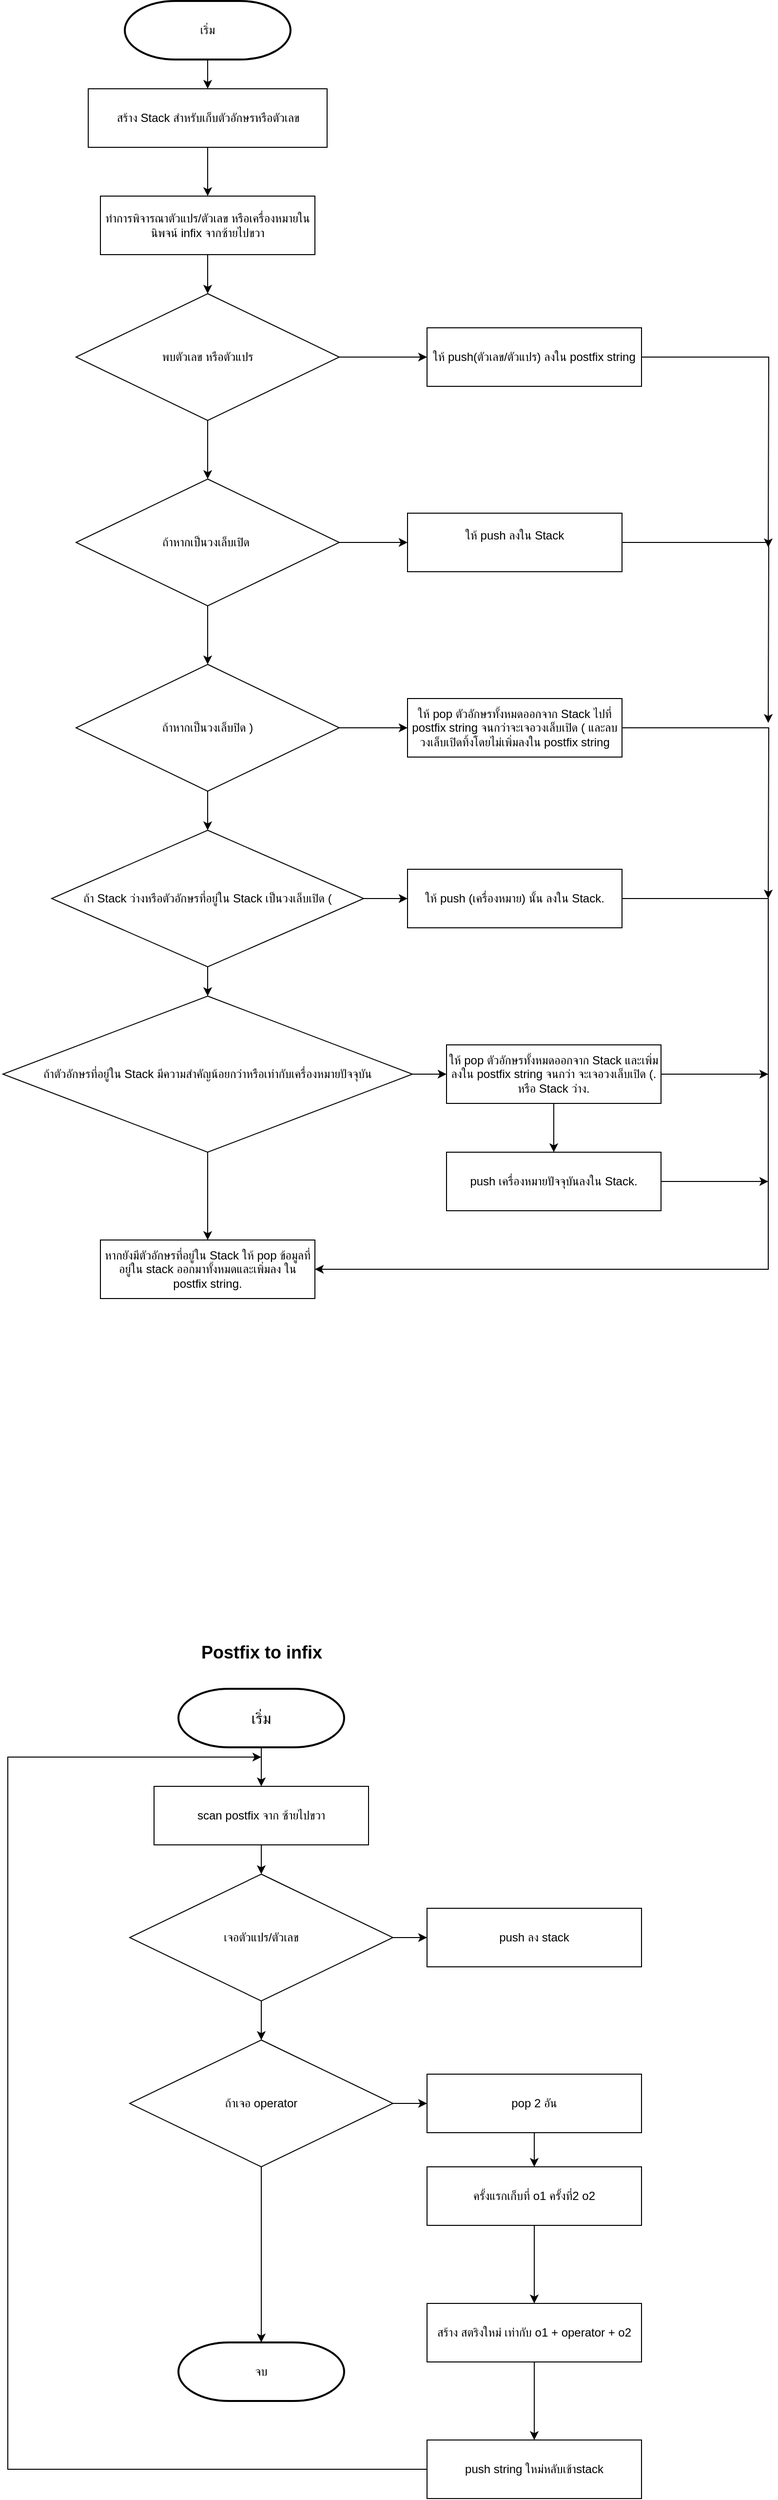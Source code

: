 <mxfile version="25.0.2">
  <diagram name="Page-1" id="eVRXI3AuACHDVK-QeIrH">
    <mxGraphModel dx="2333" dy="1398" grid="1" gridSize="10" guides="1" tooltips="1" connect="1" arrows="1" fold="1" page="1" pageScale="1" pageWidth="1200" pageHeight="1920" math="0" shadow="0">
      <root>
        <mxCell id="0" />
        <mxCell id="1" parent="0" />
        <mxCell id="YQ3extNCG8ojAPRhTKHn-3" value="" style="edgeStyle=orthogonalEdgeStyle;rounded=0;orthogonalLoop=1;jettySize=auto;html=1;" edge="1" parent="1" source="YQ3extNCG8ojAPRhTKHn-1" target="YQ3extNCG8ojAPRhTKHn-2">
          <mxGeometry relative="1" as="geometry" />
        </mxCell>
        <mxCell id="YQ3extNCG8ojAPRhTKHn-1" value="เริ่ม" style="strokeWidth=2;html=1;shape=mxgraph.flowchart.terminator;whiteSpace=wrap;" vertex="1" parent="1">
          <mxGeometry x="450" y="300" width="170" height="60" as="geometry" />
        </mxCell>
        <mxCell id="YQ3extNCG8ojAPRhTKHn-5" value="" style="edgeStyle=orthogonalEdgeStyle;rounded=0;orthogonalLoop=1;jettySize=auto;html=1;" edge="1" parent="1" source="YQ3extNCG8ojAPRhTKHn-2" target="YQ3extNCG8ojAPRhTKHn-4">
          <mxGeometry relative="1" as="geometry" />
        </mxCell>
        <mxCell id="YQ3extNCG8ojAPRhTKHn-2" value="สร้าง Stack สำหรับเก็บตัวอักษรหรือตัวเลข" style="whiteSpace=wrap;html=1;strokeWidth=1;" vertex="1" parent="1">
          <mxGeometry x="412.5" y="390" width="245" height="60" as="geometry" />
        </mxCell>
        <mxCell id="YQ3extNCG8ojAPRhTKHn-7" value="" style="edgeStyle=orthogonalEdgeStyle;rounded=0;orthogonalLoop=1;jettySize=auto;html=1;" edge="1" parent="1" source="YQ3extNCG8ojAPRhTKHn-4" target="YQ3extNCG8ojAPRhTKHn-6">
          <mxGeometry relative="1" as="geometry" />
        </mxCell>
        <mxCell id="YQ3extNCG8ojAPRhTKHn-4" value="ทำการพิจารณาตัวแปร/ตัวเลข หรือเครื่องหมายในนิพจน์ infix จากซ้ายไปขวา" style="whiteSpace=wrap;html=1;strokeWidth=1;" vertex="1" parent="1">
          <mxGeometry x="425" y="500" width="220" height="60" as="geometry" />
        </mxCell>
        <mxCell id="YQ3extNCG8ojAPRhTKHn-9" value="" style="edgeStyle=orthogonalEdgeStyle;rounded=0;orthogonalLoop=1;jettySize=auto;html=1;" edge="1" parent="1" source="YQ3extNCG8ojAPRhTKHn-6" target="YQ3extNCG8ojAPRhTKHn-8">
          <mxGeometry relative="1" as="geometry" />
        </mxCell>
        <mxCell id="YQ3extNCG8ojAPRhTKHn-24" value="" style="edgeStyle=orthogonalEdgeStyle;rounded=0;orthogonalLoop=1;jettySize=auto;html=1;" edge="1" parent="1" source="YQ3extNCG8ojAPRhTKHn-6" target="YQ3extNCG8ojAPRhTKHn-10">
          <mxGeometry relative="1" as="geometry" />
        </mxCell>
        <mxCell id="YQ3extNCG8ojAPRhTKHn-6" value="พบตัวเลข หรือตัวแปร" style="rhombus;whiteSpace=wrap;html=1;" vertex="1" parent="1">
          <mxGeometry x="400" y="600.0" width="270" height="130" as="geometry" />
        </mxCell>
        <mxCell id="YQ3extNCG8ojAPRhTKHn-41" style="edgeStyle=orthogonalEdgeStyle;rounded=0;orthogonalLoop=1;jettySize=auto;html=1;" edge="1" parent="1" source="YQ3extNCG8ojAPRhTKHn-8">
          <mxGeometry relative="1" as="geometry">
            <mxPoint x="1110" y="860" as="targetPoint" />
          </mxGeometry>
        </mxCell>
        <mxCell id="YQ3extNCG8ojAPRhTKHn-8" value="ให้ push(ตัวเลข/ตัวแปร) ลงใน postfix string" style="whiteSpace=wrap;html=1;strokeWidth=1;" vertex="1" parent="1">
          <mxGeometry x="760" y="635" width="220" height="60" as="geometry" />
        </mxCell>
        <mxCell id="YQ3extNCG8ojAPRhTKHn-13" value="" style="edgeStyle=orthogonalEdgeStyle;rounded=0;orthogonalLoop=1;jettySize=auto;html=1;" edge="1" parent="1" source="YQ3extNCG8ojAPRhTKHn-10" target="YQ3extNCG8ojAPRhTKHn-12">
          <mxGeometry relative="1" as="geometry" />
        </mxCell>
        <mxCell id="YQ3extNCG8ojAPRhTKHn-25" value="" style="edgeStyle=orthogonalEdgeStyle;rounded=0;orthogonalLoop=1;jettySize=auto;html=1;" edge="1" parent="1" source="YQ3extNCG8ojAPRhTKHn-10" target="YQ3extNCG8ojAPRhTKHn-14">
          <mxGeometry relative="1" as="geometry" />
        </mxCell>
        <mxCell id="YQ3extNCG8ojAPRhTKHn-10" value="ถ้าหากเป็นวงเล็บเปิด&amp;nbsp;" style="rhombus;whiteSpace=wrap;html=1;" vertex="1" parent="1">
          <mxGeometry x="400" y="790.0" width="270" height="130" as="geometry" />
        </mxCell>
        <mxCell id="YQ3extNCG8ojAPRhTKHn-40" style="edgeStyle=orthogonalEdgeStyle;rounded=0;orthogonalLoop=1;jettySize=auto;html=1;" edge="1" parent="1" source="YQ3extNCG8ojAPRhTKHn-12">
          <mxGeometry relative="1" as="geometry">
            <mxPoint x="1110" y="1040" as="targetPoint" />
          </mxGeometry>
        </mxCell>
        <mxCell id="YQ3extNCG8ojAPRhTKHn-12" value="&#xa;&lt;span style=&quot;color: rgb(0, 0, 0); font-family: Helvetica; font-size: 12px; font-style: normal; font-variant-ligatures: normal; font-variant-caps: normal; font-weight: 400; letter-spacing: normal; orphans: 2; text-align: center; text-indent: 0px; text-transform: none; widows: 2; word-spacing: 0px; -webkit-text-stroke-width: 0px; white-space: normal; background-color: rgb(251, 251, 251); text-decoration-thickness: initial; text-decoration-style: initial; text-decoration-color: initial; display: inline !important; float: none;&quot;&gt;ให้ push ลงใน Stack&lt;/span&gt;&#xa;&#xa;" style="whiteSpace=wrap;html=1;strokeWidth=1;" vertex="1" parent="1">
          <mxGeometry x="740" y="825" width="220" height="60" as="geometry" />
        </mxCell>
        <mxCell id="YQ3extNCG8ojAPRhTKHn-17" value="" style="edgeStyle=orthogonalEdgeStyle;rounded=0;orthogonalLoop=1;jettySize=auto;html=1;" edge="1" parent="1" source="YQ3extNCG8ojAPRhTKHn-14" target="YQ3extNCG8ojAPRhTKHn-16">
          <mxGeometry relative="1" as="geometry" />
        </mxCell>
        <mxCell id="YQ3extNCG8ojAPRhTKHn-26" value="" style="edgeStyle=orthogonalEdgeStyle;rounded=0;orthogonalLoop=1;jettySize=auto;html=1;" edge="1" parent="1" source="YQ3extNCG8ojAPRhTKHn-14" target="YQ3extNCG8ojAPRhTKHn-18">
          <mxGeometry relative="1" as="geometry" />
        </mxCell>
        <mxCell id="YQ3extNCG8ojAPRhTKHn-14" value="ถ้าหากเป็นวงเล็บปิด )" style="rhombus;whiteSpace=wrap;html=1;" vertex="1" parent="1">
          <mxGeometry x="400" y="980.0" width="270" height="130" as="geometry" />
        </mxCell>
        <mxCell id="YQ3extNCG8ojAPRhTKHn-39" style="edgeStyle=orthogonalEdgeStyle;rounded=0;orthogonalLoop=1;jettySize=auto;html=1;" edge="1" parent="1" source="YQ3extNCG8ojAPRhTKHn-16">
          <mxGeometry relative="1" as="geometry">
            <mxPoint x="1110" y="1220" as="targetPoint" />
          </mxGeometry>
        </mxCell>
        <mxCell id="YQ3extNCG8ojAPRhTKHn-16" value="ให้ pop ตัวอักษรทั้งหมดออกจาก Stack ไปที่ postfix string จนกว่าจะเจอวงเล็บเปิด ( และลบวงเล็บเปิดทิ้งโดยไม่เพิ่มลงใน postfix string" style="whiteSpace=wrap;html=1;strokeWidth=1;" vertex="1" parent="1">
          <mxGeometry x="740" y="1015" width="220" height="60" as="geometry" />
        </mxCell>
        <mxCell id="YQ3extNCG8ojAPRhTKHn-21" value="" style="edgeStyle=orthogonalEdgeStyle;rounded=0;orthogonalLoop=1;jettySize=auto;html=1;" edge="1" parent="1" source="YQ3extNCG8ojAPRhTKHn-18" target="YQ3extNCG8ojAPRhTKHn-20">
          <mxGeometry relative="1" as="geometry" />
        </mxCell>
        <mxCell id="YQ3extNCG8ojAPRhTKHn-28" value="" style="edgeStyle=orthogonalEdgeStyle;rounded=0;orthogonalLoop=1;jettySize=auto;html=1;" edge="1" parent="1" source="YQ3extNCG8ojAPRhTKHn-18" target="YQ3extNCG8ojAPRhTKHn-27">
          <mxGeometry relative="1" as="geometry" />
        </mxCell>
        <mxCell id="YQ3extNCG8ojAPRhTKHn-18" value="ถ้า Stack ว่างหรือตัวอักษรที่อยู่ใน Stack เป็นวงเล็บเปิด (" style="rhombus;whiteSpace=wrap;html=1;" vertex="1" parent="1">
          <mxGeometry x="375" y="1150" width="320" height="140" as="geometry" />
        </mxCell>
        <mxCell id="YQ3extNCG8ojAPRhTKHn-36" style="edgeStyle=orthogonalEdgeStyle;rounded=0;orthogonalLoop=1;jettySize=auto;html=1;entryX=1;entryY=0.5;entryDx=0;entryDy=0;" edge="1" parent="1" source="YQ3extNCG8ojAPRhTKHn-20" target="YQ3extNCG8ojAPRhTKHn-33">
          <mxGeometry relative="1" as="geometry">
            <Array as="points">
              <mxPoint x="1110" y="1220" />
              <mxPoint x="1110" y="1600" />
            </Array>
          </mxGeometry>
        </mxCell>
        <mxCell id="YQ3extNCG8ojAPRhTKHn-20" value="ให้ push (เครื่องหมาย) นั้น ลงใน Stack." style="whiteSpace=wrap;html=1;strokeWidth=1;" vertex="1" parent="1">
          <mxGeometry x="740" y="1190" width="220" height="60" as="geometry" />
        </mxCell>
        <mxCell id="YQ3extNCG8ojAPRhTKHn-30" value="" style="edgeStyle=orthogonalEdgeStyle;rounded=0;orthogonalLoop=1;jettySize=auto;html=1;" edge="1" parent="1" source="YQ3extNCG8ojAPRhTKHn-27" target="YQ3extNCG8ojAPRhTKHn-29">
          <mxGeometry relative="1" as="geometry" />
        </mxCell>
        <mxCell id="YQ3extNCG8ojAPRhTKHn-34" value="" style="edgeStyle=orthogonalEdgeStyle;rounded=0;orthogonalLoop=1;jettySize=auto;html=1;" edge="1" parent="1" source="YQ3extNCG8ojAPRhTKHn-27" target="YQ3extNCG8ojAPRhTKHn-33">
          <mxGeometry relative="1" as="geometry" />
        </mxCell>
        <mxCell id="YQ3extNCG8ojAPRhTKHn-27" value="ถ้าตัวอักษรที่อยู่ใน Stack มีความสำคัญน้อยกว่าหรือเท่ากับเครื่องหมายปัจจุบัน" style="rhombus;whiteSpace=wrap;html=1;" vertex="1" parent="1">
          <mxGeometry x="325" y="1320" width="420" height="160" as="geometry" />
        </mxCell>
        <mxCell id="YQ3extNCG8ojAPRhTKHn-32" value="" style="edgeStyle=orthogonalEdgeStyle;rounded=0;orthogonalLoop=1;jettySize=auto;html=1;" edge="1" parent="1" source="YQ3extNCG8ojAPRhTKHn-29" target="YQ3extNCG8ojAPRhTKHn-31">
          <mxGeometry relative="1" as="geometry" />
        </mxCell>
        <mxCell id="YQ3extNCG8ojAPRhTKHn-37" style="edgeStyle=orthogonalEdgeStyle;rounded=0;orthogonalLoop=1;jettySize=auto;html=1;" edge="1" parent="1" source="YQ3extNCG8ojAPRhTKHn-29">
          <mxGeometry relative="1" as="geometry">
            <mxPoint x="1110" y="1400" as="targetPoint" />
          </mxGeometry>
        </mxCell>
        <mxCell id="YQ3extNCG8ojAPRhTKHn-29" value="ให้ pop ตัวอักษรทั้งหมดออกจาก Stack และเพิ่มลงใน postfix string จนกว่า จะเจอวงเล็บเปิด (. หรือ Stack ว่าง." style="whiteSpace=wrap;html=1;strokeWidth=1;" vertex="1" parent="1">
          <mxGeometry x="780" y="1370" width="220" height="60" as="geometry" />
        </mxCell>
        <mxCell id="YQ3extNCG8ojAPRhTKHn-38" style="edgeStyle=orthogonalEdgeStyle;rounded=0;orthogonalLoop=1;jettySize=auto;html=1;" edge="1" parent="1" source="YQ3extNCG8ojAPRhTKHn-31">
          <mxGeometry relative="1" as="geometry">
            <mxPoint x="1110" y="1510" as="targetPoint" />
          </mxGeometry>
        </mxCell>
        <mxCell id="YQ3extNCG8ojAPRhTKHn-31" value="push เครื่องหมายปัจจุบันลงใน Stack." style="whiteSpace=wrap;html=1;strokeWidth=1;" vertex="1" parent="1">
          <mxGeometry x="780" y="1480" width="220" height="60" as="geometry" />
        </mxCell>
        <mxCell id="YQ3extNCG8ojAPRhTKHn-33" value="หากยังมีตัวอักษรที่อยู่ใน Stack ให้ pop ข้อมูลที่อยู่ใน stack ออกมาทั้งหมดและเพิ่มลง ใน postfix string." style="whiteSpace=wrap;html=1;strokeWidth=1;" vertex="1" parent="1">
          <mxGeometry x="425" y="1570" width="220" height="60" as="geometry" />
        </mxCell>
        <mxCell id="YQ3extNCG8ojAPRhTKHn-46" value="" style="edgeStyle=orthogonalEdgeStyle;rounded=0;orthogonalLoop=1;jettySize=auto;html=1;" edge="1" parent="1" source="YQ3extNCG8ojAPRhTKHn-42" target="YQ3extNCG8ojAPRhTKHn-45">
          <mxGeometry relative="1" as="geometry" />
        </mxCell>
        <mxCell id="YQ3extNCG8ojAPRhTKHn-42" value="เริ่ม" style="strokeWidth=2;html=1;shape=mxgraph.flowchart.terminator;whiteSpace=wrap;fontSize=16;" vertex="1" parent="1">
          <mxGeometry x="505" y="2030" width="170" height="60" as="geometry" />
        </mxCell>
        <mxCell id="YQ3extNCG8ojAPRhTKHn-44" value="Postfix to infix" style="text;html=1;align=center;verticalAlign=middle;resizable=0;points=[];autosize=1;strokeColor=none;fillColor=none;fontSize=18;fontStyle=1" vertex="1" parent="1">
          <mxGeometry x="525" y="1973" width="130" height="40" as="geometry" />
        </mxCell>
        <mxCell id="YQ3extNCG8ojAPRhTKHn-48" value="" style="edgeStyle=orthogonalEdgeStyle;rounded=0;orthogonalLoop=1;jettySize=auto;html=1;" edge="1" parent="1" source="YQ3extNCG8ojAPRhTKHn-45" target="YQ3extNCG8ojAPRhTKHn-47">
          <mxGeometry relative="1" as="geometry" />
        </mxCell>
        <mxCell id="YQ3extNCG8ojAPRhTKHn-45" value="scan postfix จาก ซ้ายไปขวา" style="whiteSpace=wrap;html=1;strokeWidth=1;" vertex="1" parent="1">
          <mxGeometry x="480" y="2130" width="220" height="60" as="geometry" />
        </mxCell>
        <mxCell id="YQ3extNCG8ojAPRhTKHn-50" value="" style="edgeStyle=orthogonalEdgeStyle;rounded=0;orthogonalLoop=1;jettySize=auto;html=1;" edge="1" parent="1" source="YQ3extNCG8ojAPRhTKHn-47" target="YQ3extNCG8ojAPRhTKHn-49">
          <mxGeometry relative="1" as="geometry" />
        </mxCell>
        <mxCell id="YQ3extNCG8ojAPRhTKHn-52" value="" style="edgeStyle=orthogonalEdgeStyle;rounded=0;orthogonalLoop=1;jettySize=auto;html=1;" edge="1" parent="1" source="YQ3extNCG8ojAPRhTKHn-47" target="YQ3extNCG8ojAPRhTKHn-51">
          <mxGeometry relative="1" as="geometry" />
        </mxCell>
        <mxCell id="YQ3extNCG8ojAPRhTKHn-47" value="เจอตัวแปร/ตัวเลข" style="rhombus;whiteSpace=wrap;html=1;" vertex="1" parent="1">
          <mxGeometry x="455" y="2220" width="270" height="130" as="geometry" />
        </mxCell>
        <mxCell id="YQ3extNCG8ojAPRhTKHn-49" value="push ลง stack" style="whiteSpace=wrap;html=1;strokeWidth=1;" vertex="1" parent="1">
          <mxGeometry x="760" y="2255" width="220" height="60" as="geometry" />
        </mxCell>
        <mxCell id="YQ3extNCG8ojAPRhTKHn-54" value="" style="edgeStyle=orthogonalEdgeStyle;rounded=0;orthogonalLoop=1;jettySize=auto;html=1;" edge="1" parent="1" source="YQ3extNCG8ojAPRhTKHn-51" target="YQ3extNCG8ojAPRhTKHn-53">
          <mxGeometry relative="1" as="geometry" />
        </mxCell>
        <mxCell id="YQ3extNCG8ojAPRhTKHn-67" value="" style="edgeStyle=orthogonalEdgeStyle;rounded=0;orthogonalLoop=1;jettySize=auto;html=1;" edge="1" parent="1" source="YQ3extNCG8ojAPRhTKHn-51" target="YQ3extNCG8ojAPRhTKHn-66">
          <mxGeometry relative="1" as="geometry" />
        </mxCell>
        <mxCell id="YQ3extNCG8ojAPRhTKHn-51" value="ถ้าเจอ operator" style="rhombus;whiteSpace=wrap;html=1;" vertex="1" parent="1">
          <mxGeometry x="455" y="2390" width="270" height="130" as="geometry" />
        </mxCell>
        <mxCell id="YQ3extNCG8ojAPRhTKHn-56" value="" style="edgeStyle=orthogonalEdgeStyle;rounded=0;orthogonalLoop=1;jettySize=auto;html=1;" edge="1" parent="1" source="YQ3extNCG8ojAPRhTKHn-53" target="YQ3extNCG8ojAPRhTKHn-55">
          <mxGeometry relative="1" as="geometry" />
        </mxCell>
        <mxCell id="YQ3extNCG8ojAPRhTKHn-53" value="pop 2 อัน" style="whiteSpace=wrap;html=1;strokeWidth=1;" vertex="1" parent="1">
          <mxGeometry x="760" y="2425" width="220" height="60" as="geometry" />
        </mxCell>
        <mxCell id="YQ3extNCG8ojAPRhTKHn-58" value="" style="edgeStyle=orthogonalEdgeStyle;rounded=0;orthogonalLoop=1;jettySize=auto;html=1;" edge="1" parent="1" source="YQ3extNCG8ojAPRhTKHn-55" target="YQ3extNCG8ojAPRhTKHn-57">
          <mxGeometry relative="1" as="geometry" />
        </mxCell>
        <mxCell id="YQ3extNCG8ojAPRhTKHn-55" value="ครั้งแรกเก็บที่ o1 ครั้งที่2 o2" style="whiteSpace=wrap;html=1;strokeWidth=1;" vertex="1" parent="1">
          <mxGeometry x="760" y="2520" width="220" height="60" as="geometry" />
        </mxCell>
        <mxCell id="YQ3extNCG8ojAPRhTKHn-60" value="" style="edgeStyle=orthogonalEdgeStyle;rounded=0;orthogonalLoop=1;jettySize=auto;html=1;" edge="1" parent="1" source="YQ3extNCG8ojAPRhTKHn-57" target="YQ3extNCG8ojAPRhTKHn-59">
          <mxGeometry relative="1" as="geometry" />
        </mxCell>
        <mxCell id="YQ3extNCG8ojAPRhTKHn-57" value="สร้าง สตริงใหม่ เท่ากับ o1 + operator + o2" style="whiteSpace=wrap;html=1;strokeWidth=1;" vertex="1" parent="1">
          <mxGeometry x="760" y="2660" width="220" height="60" as="geometry" />
        </mxCell>
        <mxCell id="YQ3extNCG8ojAPRhTKHn-61" style="edgeStyle=orthogonalEdgeStyle;rounded=0;orthogonalLoop=1;jettySize=auto;html=1;" edge="1" parent="1" source="YQ3extNCG8ojAPRhTKHn-59">
          <mxGeometry relative="1" as="geometry">
            <mxPoint x="590" y="2100" as="targetPoint" />
            <Array as="points">
              <mxPoint x="330" y="2830" />
              <mxPoint x="330" y="2100" />
            </Array>
          </mxGeometry>
        </mxCell>
        <mxCell id="YQ3extNCG8ojAPRhTKHn-59" value="push string ใหม่หลับเข้าstack" style="whiteSpace=wrap;html=1;strokeWidth=1;" vertex="1" parent="1">
          <mxGeometry x="760" y="2800" width="220" height="60" as="geometry" />
        </mxCell>
        <mxCell id="YQ3extNCG8ojAPRhTKHn-66" value="จบ" style="strokeWidth=2;html=1;shape=mxgraph.flowchart.terminator;whiteSpace=wrap;" vertex="1" parent="1">
          <mxGeometry x="505" y="2700" width="170" height="60" as="geometry" />
        </mxCell>
      </root>
    </mxGraphModel>
  </diagram>
</mxfile>
